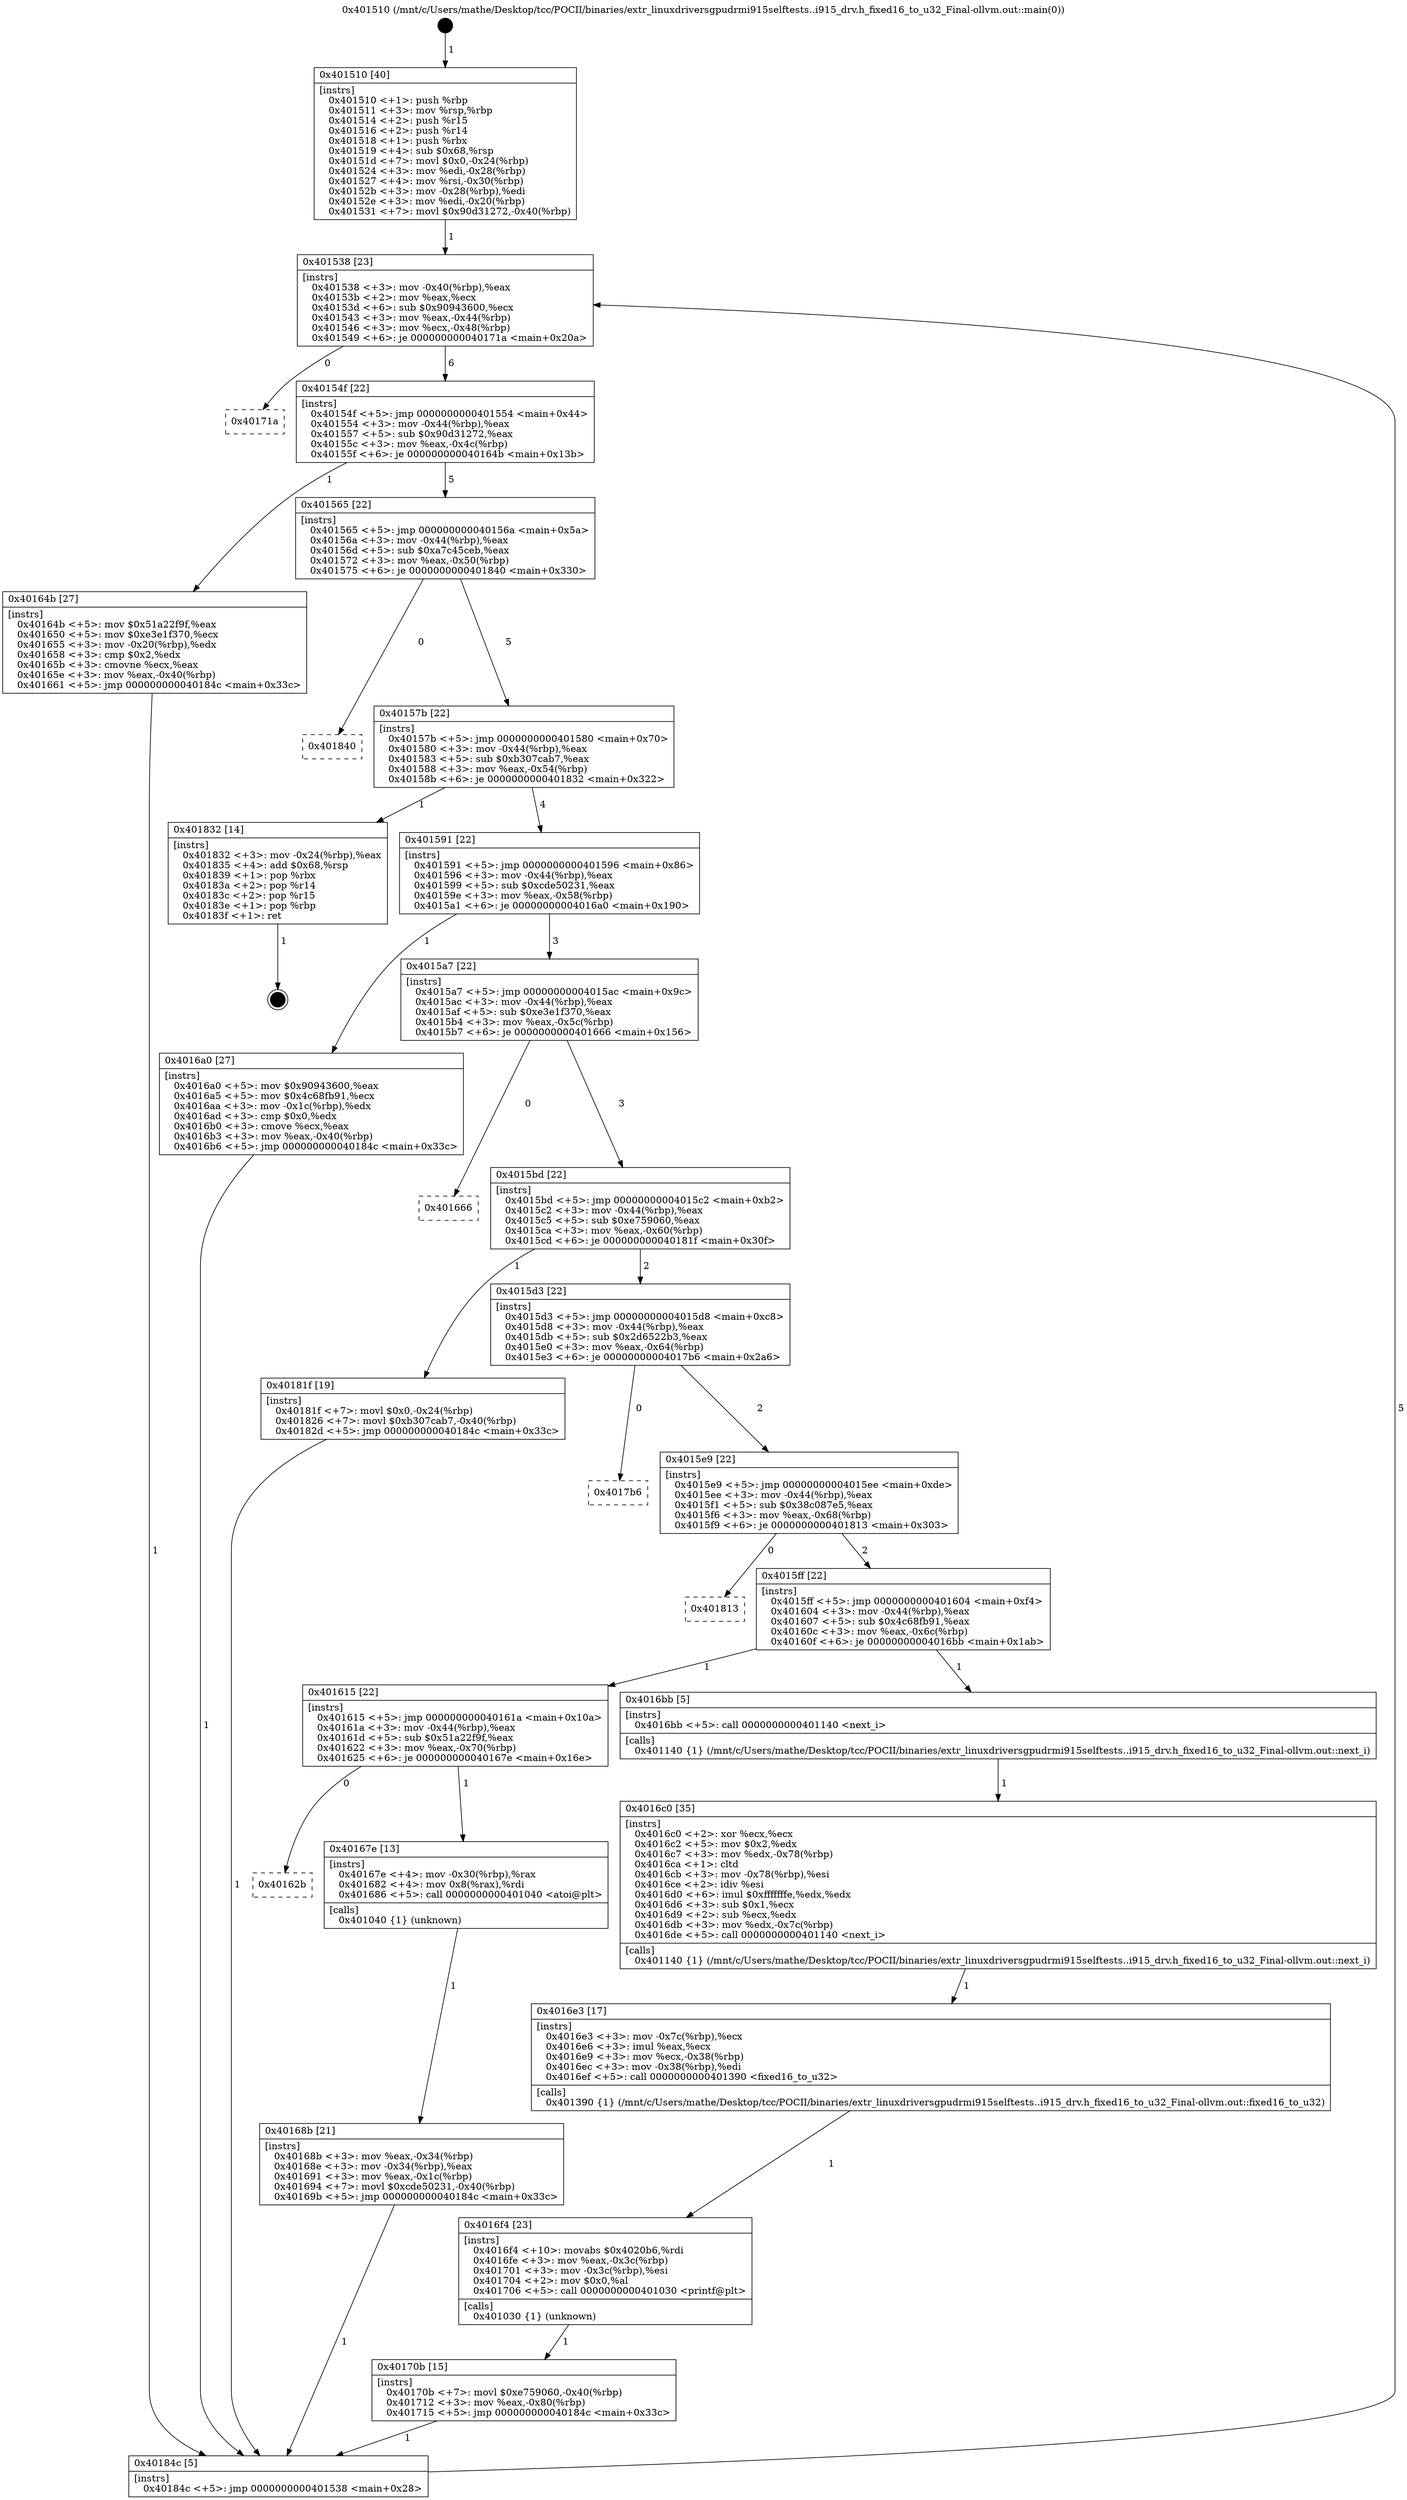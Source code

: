 digraph "0x401510" {
  label = "0x401510 (/mnt/c/Users/mathe/Desktop/tcc/POCII/binaries/extr_linuxdriversgpudrmi915selftests..i915_drv.h_fixed16_to_u32_Final-ollvm.out::main(0))"
  labelloc = "t"
  node[shape=record]

  Entry [label="",width=0.3,height=0.3,shape=circle,fillcolor=black,style=filled]
  "0x401538" [label="{
     0x401538 [23]\l
     | [instrs]\l
     &nbsp;&nbsp;0x401538 \<+3\>: mov -0x40(%rbp),%eax\l
     &nbsp;&nbsp;0x40153b \<+2\>: mov %eax,%ecx\l
     &nbsp;&nbsp;0x40153d \<+6\>: sub $0x90943600,%ecx\l
     &nbsp;&nbsp;0x401543 \<+3\>: mov %eax,-0x44(%rbp)\l
     &nbsp;&nbsp;0x401546 \<+3\>: mov %ecx,-0x48(%rbp)\l
     &nbsp;&nbsp;0x401549 \<+6\>: je 000000000040171a \<main+0x20a\>\l
  }"]
  "0x40171a" [label="{
     0x40171a\l
  }", style=dashed]
  "0x40154f" [label="{
     0x40154f [22]\l
     | [instrs]\l
     &nbsp;&nbsp;0x40154f \<+5\>: jmp 0000000000401554 \<main+0x44\>\l
     &nbsp;&nbsp;0x401554 \<+3\>: mov -0x44(%rbp),%eax\l
     &nbsp;&nbsp;0x401557 \<+5\>: sub $0x90d31272,%eax\l
     &nbsp;&nbsp;0x40155c \<+3\>: mov %eax,-0x4c(%rbp)\l
     &nbsp;&nbsp;0x40155f \<+6\>: je 000000000040164b \<main+0x13b\>\l
  }"]
  Exit [label="",width=0.3,height=0.3,shape=circle,fillcolor=black,style=filled,peripheries=2]
  "0x40164b" [label="{
     0x40164b [27]\l
     | [instrs]\l
     &nbsp;&nbsp;0x40164b \<+5\>: mov $0x51a22f9f,%eax\l
     &nbsp;&nbsp;0x401650 \<+5\>: mov $0xe3e1f370,%ecx\l
     &nbsp;&nbsp;0x401655 \<+3\>: mov -0x20(%rbp),%edx\l
     &nbsp;&nbsp;0x401658 \<+3\>: cmp $0x2,%edx\l
     &nbsp;&nbsp;0x40165b \<+3\>: cmovne %ecx,%eax\l
     &nbsp;&nbsp;0x40165e \<+3\>: mov %eax,-0x40(%rbp)\l
     &nbsp;&nbsp;0x401661 \<+5\>: jmp 000000000040184c \<main+0x33c\>\l
  }"]
  "0x401565" [label="{
     0x401565 [22]\l
     | [instrs]\l
     &nbsp;&nbsp;0x401565 \<+5\>: jmp 000000000040156a \<main+0x5a\>\l
     &nbsp;&nbsp;0x40156a \<+3\>: mov -0x44(%rbp),%eax\l
     &nbsp;&nbsp;0x40156d \<+5\>: sub $0xa7c45ceb,%eax\l
     &nbsp;&nbsp;0x401572 \<+3\>: mov %eax,-0x50(%rbp)\l
     &nbsp;&nbsp;0x401575 \<+6\>: je 0000000000401840 \<main+0x330\>\l
  }"]
  "0x40184c" [label="{
     0x40184c [5]\l
     | [instrs]\l
     &nbsp;&nbsp;0x40184c \<+5\>: jmp 0000000000401538 \<main+0x28\>\l
  }"]
  "0x401510" [label="{
     0x401510 [40]\l
     | [instrs]\l
     &nbsp;&nbsp;0x401510 \<+1\>: push %rbp\l
     &nbsp;&nbsp;0x401511 \<+3\>: mov %rsp,%rbp\l
     &nbsp;&nbsp;0x401514 \<+2\>: push %r15\l
     &nbsp;&nbsp;0x401516 \<+2\>: push %r14\l
     &nbsp;&nbsp;0x401518 \<+1\>: push %rbx\l
     &nbsp;&nbsp;0x401519 \<+4\>: sub $0x68,%rsp\l
     &nbsp;&nbsp;0x40151d \<+7\>: movl $0x0,-0x24(%rbp)\l
     &nbsp;&nbsp;0x401524 \<+3\>: mov %edi,-0x28(%rbp)\l
     &nbsp;&nbsp;0x401527 \<+4\>: mov %rsi,-0x30(%rbp)\l
     &nbsp;&nbsp;0x40152b \<+3\>: mov -0x28(%rbp),%edi\l
     &nbsp;&nbsp;0x40152e \<+3\>: mov %edi,-0x20(%rbp)\l
     &nbsp;&nbsp;0x401531 \<+7\>: movl $0x90d31272,-0x40(%rbp)\l
  }"]
  "0x40170b" [label="{
     0x40170b [15]\l
     | [instrs]\l
     &nbsp;&nbsp;0x40170b \<+7\>: movl $0xe759060,-0x40(%rbp)\l
     &nbsp;&nbsp;0x401712 \<+3\>: mov %eax,-0x80(%rbp)\l
     &nbsp;&nbsp;0x401715 \<+5\>: jmp 000000000040184c \<main+0x33c\>\l
  }"]
  "0x401840" [label="{
     0x401840\l
  }", style=dashed]
  "0x40157b" [label="{
     0x40157b [22]\l
     | [instrs]\l
     &nbsp;&nbsp;0x40157b \<+5\>: jmp 0000000000401580 \<main+0x70\>\l
     &nbsp;&nbsp;0x401580 \<+3\>: mov -0x44(%rbp),%eax\l
     &nbsp;&nbsp;0x401583 \<+5\>: sub $0xb307cab7,%eax\l
     &nbsp;&nbsp;0x401588 \<+3\>: mov %eax,-0x54(%rbp)\l
     &nbsp;&nbsp;0x40158b \<+6\>: je 0000000000401832 \<main+0x322\>\l
  }"]
  "0x4016f4" [label="{
     0x4016f4 [23]\l
     | [instrs]\l
     &nbsp;&nbsp;0x4016f4 \<+10\>: movabs $0x4020b6,%rdi\l
     &nbsp;&nbsp;0x4016fe \<+3\>: mov %eax,-0x3c(%rbp)\l
     &nbsp;&nbsp;0x401701 \<+3\>: mov -0x3c(%rbp),%esi\l
     &nbsp;&nbsp;0x401704 \<+2\>: mov $0x0,%al\l
     &nbsp;&nbsp;0x401706 \<+5\>: call 0000000000401030 \<printf@plt\>\l
     | [calls]\l
     &nbsp;&nbsp;0x401030 \{1\} (unknown)\l
  }"]
  "0x401832" [label="{
     0x401832 [14]\l
     | [instrs]\l
     &nbsp;&nbsp;0x401832 \<+3\>: mov -0x24(%rbp),%eax\l
     &nbsp;&nbsp;0x401835 \<+4\>: add $0x68,%rsp\l
     &nbsp;&nbsp;0x401839 \<+1\>: pop %rbx\l
     &nbsp;&nbsp;0x40183a \<+2\>: pop %r14\l
     &nbsp;&nbsp;0x40183c \<+2\>: pop %r15\l
     &nbsp;&nbsp;0x40183e \<+1\>: pop %rbp\l
     &nbsp;&nbsp;0x40183f \<+1\>: ret\l
  }"]
  "0x401591" [label="{
     0x401591 [22]\l
     | [instrs]\l
     &nbsp;&nbsp;0x401591 \<+5\>: jmp 0000000000401596 \<main+0x86\>\l
     &nbsp;&nbsp;0x401596 \<+3\>: mov -0x44(%rbp),%eax\l
     &nbsp;&nbsp;0x401599 \<+5\>: sub $0xcde50231,%eax\l
     &nbsp;&nbsp;0x40159e \<+3\>: mov %eax,-0x58(%rbp)\l
     &nbsp;&nbsp;0x4015a1 \<+6\>: je 00000000004016a0 \<main+0x190\>\l
  }"]
  "0x4016e3" [label="{
     0x4016e3 [17]\l
     | [instrs]\l
     &nbsp;&nbsp;0x4016e3 \<+3\>: mov -0x7c(%rbp),%ecx\l
     &nbsp;&nbsp;0x4016e6 \<+3\>: imul %eax,%ecx\l
     &nbsp;&nbsp;0x4016e9 \<+3\>: mov %ecx,-0x38(%rbp)\l
     &nbsp;&nbsp;0x4016ec \<+3\>: mov -0x38(%rbp),%edi\l
     &nbsp;&nbsp;0x4016ef \<+5\>: call 0000000000401390 \<fixed16_to_u32\>\l
     | [calls]\l
     &nbsp;&nbsp;0x401390 \{1\} (/mnt/c/Users/mathe/Desktop/tcc/POCII/binaries/extr_linuxdriversgpudrmi915selftests..i915_drv.h_fixed16_to_u32_Final-ollvm.out::fixed16_to_u32)\l
  }"]
  "0x4016a0" [label="{
     0x4016a0 [27]\l
     | [instrs]\l
     &nbsp;&nbsp;0x4016a0 \<+5\>: mov $0x90943600,%eax\l
     &nbsp;&nbsp;0x4016a5 \<+5\>: mov $0x4c68fb91,%ecx\l
     &nbsp;&nbsp;0x4016aa \<+3\>: mov -0x1c(%rbp),%edx\l
     &nbsp;&nbsp;0x4016ad \<+3\>: cmp $0x0,%edx\l
     &nbsp;&nbsp;0x4016b0 \<+3\>: cmove %ecx,%eax\l
     &nbsp;&nbsp;0x4016b3 \<+3\>: mov %eax,-0x40(%rbp)\l
     &nbsp;&nbsp;0x4016b6 \<+5\>: jmp 000000000040184c \<main+0x33c\>\l
  }"]
  "0x4015a7" [label="{
     0x4015a7 [22]\l
     | [instrs]\l
     &nbsp;&nbsp;0x4015a7 \<+5\>: jmp 00000000004015ac \<main+0x9c\>\l
     &nbsp;&nbsp;0x4015ac \<+3\>: mov -0x44(%rbp),%eax\l
     &nbsp;&nbsp;0x4015af \<+5\>: sub $0xe3e1f370,%eax\l
     &nbsp;&nbsp;0x4015b4 \<+3\>: mov %eax,-0x5c(%rbp)\l
     &nbsp;&nbsp;0x4015b7 \<+6\>: je 0000000000401666 \<main+0x156\>\l
  }"]
  "0x4016c0" [label="{
     0x4016c0 [35]\l
     | [instrs]\l
     &nbsp;&nbsp;0x4016c0 \<+2\>: xor %ecx,%ecx\l
     &nbsp;&nbsp;0x4016c2 \<+5\>: mov $0x2,%edx\l
     &nbsp;&nbsp;0x4016c7 \<+3\>: mov %edx,-0x78(%rbp)\l
     &nbsp;&nbsp;0x4016ca \<+1\>: cltd\l
     &nbsp;&nbsp;0x4016cb \<+3\>: mov -0x78(%rbp),%esi\l
     &nbsp;&nbsp;0x4016ce \<+2\>: idiv %esi\l
     &nbsp;&nbsp;0x4016d0 \<+6\>: imul $0xfffffffe,%edx,%edx\l
     &nbsp;&nbsp;0x4016d6 \<+3\>: sub $0x1,%ecx\l
     &nbsp;&nbsp;0x4016d9 \<+2\>: sub %ecx,%edx\l
     &nbsp;&nbsp;0x4016db \<+3\>: mov %edx,-0x7c(%rbp)\l
     &nbsp;&nbsp;0x4016de \<+5\>: call 0000000000401140 \<next_i\>\l
     | [calls]\l
     &nbsp;&nbsp;0x401140 \{1\} (/mnt/c/Users/mathe/Desktop/tcc/POCII/binaries/extr_linuxdriversgpudrmi915selftests..i915_drv.h_fixed16_to_u32_Final-ollvm.out::next_i)\l
  }"]
  "0x401666" [label="{
     0x401666\l
  }", style=dashed]
  "0x4015bd" [label="{
     0x4015bd [22]\l
     | [instrs]\l
     &nbsp;&nbsp;0x4015bd \<+5\>: jmp 00000000004015c2 \<main+0xb2\>\l
     &nbsp;&nbsp;0x4015c2 \<+3\>: mov -0x44(%rbp),%eax\l
     &nbsp;&nbsp;0x4015c5 \<+5\>: sub $0xe759060,%eax\l
     &nbsp;&nbsp;0x4015ca \<+3\>: mov %eax,-0x60(%rbp)\l
     &nbsp;&nbsp;0x4015cd \<+6\>: je 000000000040181f \<main+0x30f\>\l
  }"]
  "0x40168b" [label="{
     0x40168b [21]\l
     | [instrs]\l
     &nbsp;&nbsp;0x40168b \<+3\>: mov %eax,-0x34(%rbp)\l
     &nbsp;&nbsp;0x40168e \<+3\>: mov -0x34(%rbp),%eax\l
     &nbsp;&nbsp;0x401691 \<+3\>: mov %eax,-0x1c(%rbp)\l
     &nbsp;&nbsp;0x401694 \<+7\>: movl $0xcde50231,-0x40(%rbp)\l
     &nbsp;&nbsp;0x40169b \<+5\>: jmp 000000000040184c \<main+0x33c\>\l
  }"]
  "0x40181f" [label="{
     0x40181f [19]\l
     | [instrs]\l
     &nbsp;&nbsp;0x40181f \<+7\>: movl $0x0,-0x24(%rbp)\l
     &nbsp;&nbsp;0x401826 \<+7\>: movl $0xb307cab7,-0x40(%rbp)\l
     &nbsp;&nbsp;0x40182d \<+5\>: jmp 000000000040184c \<main+0x33c\>\l
  }"]
  "0x4015d3" [label="{
     0x4015d3 [22]\l
     | [instrs]\l
     &nbsp;&nbsp;0x4015d3 \<+5\>: jmp 00000000004015d8 \<main+0xc8\>\l
     &nbsp;&nbsp;0x4015d8 \<+3\>: mov -0x44(%rbp),%eax\l
     &nbsp;&nbsp;0x4015db \<+5\>: sub $0x2d6522b3,%eax\l
     &nbsp;&nbsp;0x4015e0 \<+3\>: mov %eax,-0x64(%rbp)\l
     &nbsp;&nbsp;0x4015e3 \<+6\>: je 00000000004017b6 \<main+0x2a6\>\l
  }"]
  "0x40162b" [label="{
     0x40162b\l
  }", style=dashed]
  "0x4017b6" [label="{
     0x4017b6\l
  }", style=dashed]
  "0x4015e9" [label="{
     0x4015e9 [22]\l
     | [instrs]\l
     &nbsp;&nbsp;0x4015e9 \<+5\>: jmp 00000000004015ee \<main+0xde\>\l
     &nbsp;&nbsp;0x4015ee \<+3\>: mov -0x44(%rbp),%eax\l
     &nbsp;&nbsp;0x4015f1 \<+5\>: sub $0x38c087e5,%eax\l
     &nbsp;&nbsp;0x4015f6 \<+3\>: mov %eax,-0x68(%rbp)\l
     &nbsp;&nbsp;0x4015f9 \<+6\>: je 0000000000401813 \<main+0x303\>\l
  }"]
  "0x40167e" [label="{
     0x40167e [13]\l
     | [instrs]\l
     &nbsp;&nbsp;0x40167e \<+4\>: mov -0x30(%rbp),%rax\l
     &nbsp;&nbsp;0x401682 \<+4\>: mov 0x8(%rax),%rdi\l
     &nbsp;&nbsp;0x401686 \<+5\>: call 0000000000401040 \<atoi@plt\>\l
     | [calls]\l
     &nbsp;&nbsp;0x401040 \{1\} (unknown)\l
  }"]
  "0x401813" [label="{
     0x401813\l
  }", style=dashed]
  "0x4015ff" [label="{
     0x4015ff [22]\l
     | [instrs]\l
     &nbsp;&nbsp;0x4015ff \<+5\>: jmp 0000000000401604 \<main+0xf4\>\l
     &nbsp;&nbsp;0x401604 \<+3\>: mov -0x44(%rbp),%eax\l
     &nbsp;&nbsp;0x401607 \<+5\>: sub $0x4c68fb91,%eax\l
     &nbsp;&nbsp;0x40160c \<+3\>: mov %eax,-0x6c(%rbp)\l
     &nbsp;&nbsp;0x40160f \<+6\>: je 00000000004016bb \<main+0x1ab\>\l
  }"]
  "0x401615" [label="{
     0x401615 [22]\l
     | [instrs]\l
     &nbsp;&nbsp;0x401615 \<+5\>: jmp 000000000040161a \<main+0x10a\>\l
     &nbsp;&nbsp;0x40161a \<+3\>: mov -0x44(%rbp),%eax\l
     &nbsp;&nbsp;0x40161d \<+5\>: sub $0x51a22f9f,%eax\l
     &nbsp;&nbsp;0x401622 \<+3\>: mov %eax,-0x70(%rbp)\l
     &nbsp;&nbsp;0x401625 \<+6\>: je 000000000040167e \<main+0x16e\>\l
  }"]
  "0x4016bb" [label="{
     0x4016bb [5]\l
     | [instrs]\l
     &nbsp;&nbsp;0x4016bb \<+5\>: call 0000000000401140 \<next_i\>\l
     | [calls]\l
     &nbsp;&nbsp;0x401140 \{1\} (/mnt/c/Users/mathe/Desktop/tcc/POCII/binaries/extr_linuxdriversgpudrmi915selftests..i915_drv.h_fixed16_to_u32_Final-ollvm.out::next_i)\l
  }"]
  Entry -> "0x401510" [label=" 1"]
  "0x401538" -> "0x40171a" [label=" 0"]
  "0x401538" -> "0x40154f" [label=" 6"]
  "0x401832" -> Exit [label=" 1"]
  "0x40154f" -> "0x40164b" [label=" 1"]
  "0x40154f" -> "0x401565" [label=" 5"]
  "0x40164b" -> "0x40184c" [label=" 1"]
  "0x401510" -> "0x401538" [label=" 1"]
  "0x40184c" -> "0x401538" [label=" 5"]
  "0x40181f" -> "0x40184c" [label=" 1"]
  "0x401565" -> "0x401840" [label=" 0"]
  "0x401565" -> "0x40157b" [label=" 5"]
  "0x40170b" -> "0x40184c" [label=" 1"]
  "0x40157b" -> "0x401832" [label=" 1"]
  "0x40157b" -> "0x401591" [label=" 4"]
  "0x4016f4" -> "0x40170b" [label=" 1"]
  "0x401591" -> "0x4016a0" [label=" 1"]
  "0x401591" -> "0x4015a7" [label=" 3"]
  "0x4016e3" -> "0x4016f4" [label=" 1"]
  "0x4015a7" -> "0x401666" [label=" 0"]
  "0x4015a7" -> "0x4015bd" [label=" 3"]
  "0x4016c0" -> "0x4016e3" [label=" 1"]
  "0x4015bd" -> "0x40181f" [label=" 1"]
  "0x4015bd" -> "0x4015d3" [label=" 2"]
  "0x4016bb" -> "0x4016c0" [label=" 1"]
  "0x4015d3" -> "0x4017b6" [label=" 0"]
  "0x4015d3" -> "0x4015e9" [label=" 2"]
  "0x4016a0" -> "0x40184c" [label=" 1"]
  "0x4015e9" -> "0x401813" [label=" 0"]
  "0x4015e9" -> "0x4015ff" [label=" 2"]
  "0x40168b" -> "0x40184c" [label=" 1"]
  "0x4015ff" -> "0x4016bb" [label=" 1"]
  "0x4015ff" -> "0x401615" [label=" 1"]
  "0x40167e" -> "0x40168b" [label=" 1"]
  "0x401615" -> "0x40167e" [label=" 1"]
  "0x401615" -> "0x40162b" [label=" 0"]
}

